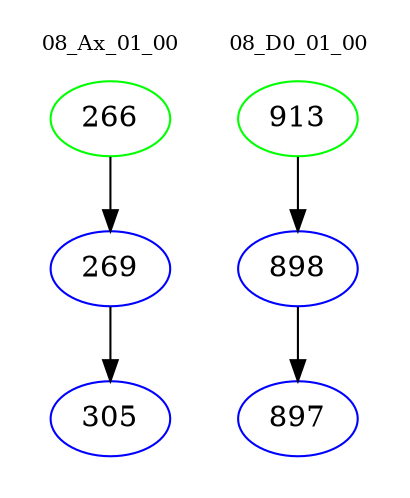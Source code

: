digraph{
subgraph cluster_0 {
color = white
label = "08_Ax_01_00";
fontsize=10;
T0_266 [label="266", color="green"]
T0_266 -> T0_269 [color="black"]
T0_269 [label="269", color="blue"]
T0_269 -> T0_305 [color="black"]
T0_305 [label="305", color="blue"]
}
subgraph cluster_1 {
color = white
label = "08_D0_01_00";
fontsize=10;
T1_913 [label="913", color="green"]
T1_913 -> T1_898 [color="black"]
T1_898 [label="898", color="blue"]
T1_898 -> T1_897 [color="black"]
T1_897 [label="897", color="blue"]
}
}
